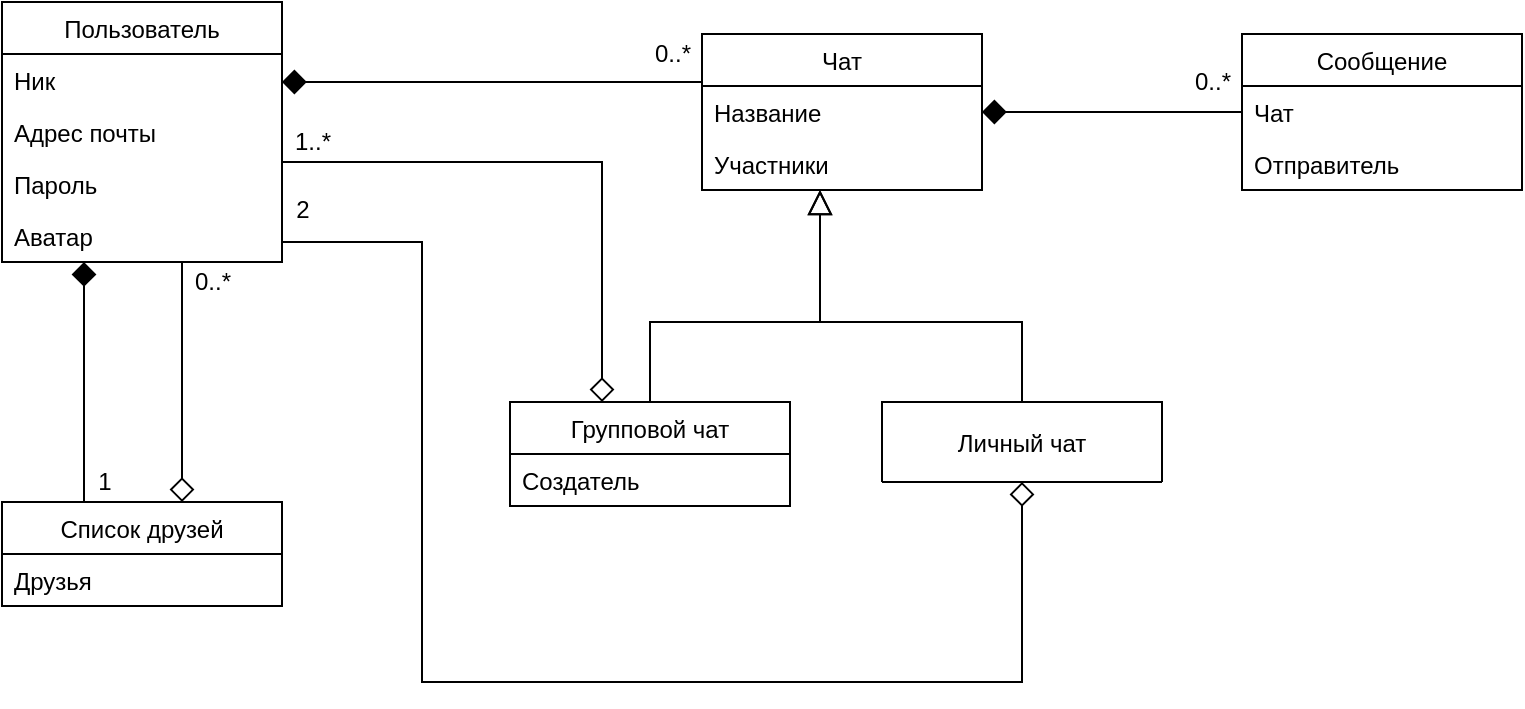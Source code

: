 <mxfile version="18.1.1" type="github">
  <diagram id="m_Y5xVD9ZGCtd96Jv5cy" name="Page-1">
    <mxGraphModel dx="1536" dy="883" grid="1" gridSize="10" guides="1" tooltips="1" connect="1" arrows="1" fold="1" page="1" pageScale="1" pageWidth="827" pageHeight="1169" math="0" shadow="0">
      <root>
        <mxCell id="0" />
        <mxCell id="1" parent="0" />
        <mxCell id="zzLUtJSfL5fbQFalBaQW-16" style="edgeStyle=orthogonalEdgeStyle;rounded=0;orthogonalLoop=1;jettySize=auto;html=1;startArrow=diamond;startFill=1;endArrow=none;endFill=0;endSize=10;startSize=10;" edge="1" parent="1" source="zzLUtJSfL5fbQFalBaQW-1" target="zzLUtJSfL5fbQFalBaQW-6">
          <mxGeometry relative="1" as="geometry">
            <Array as="points">
              <mxPoint x="280" y="280" />
              <mxPoint x="280" y="280" />
            </Array>
          </mxGeometry>
        </mxCell>
        <mxCell id="zzLUtJSfL5fbQFalBaQW-1" value="Пользователь" style="swimlane;fontStyle=0;childLayout=stackLayout;horizontal=1;startSize=26;fillColor=none;horizontalStack=0;resizeParent=1;resizeParentMax=0;resizeLast=0;collapsible=1;marginBottom=0;" vertex="1" parent="1">
          <mxGeometry x="20" y="240" width="140" height="130" as="geometry" />
        </mxCell>
        <mxCell id="zzLUtJSfL5fbQFalBaQW-2" value="Ник    " style="text;strokeColor=none;fillColor=none;align=left;verticalAlign=top;spacingLeft=4;spacingRight=4;overflow=hidden;rotatable=0;points=[[0,0.5],[1,0.5]];portConstraint=eastwest;" vertex="1" parent="zzLUtJSfL5fbQFalBaQW-1">
          <mxGeometry y="26" width="140" height="26" as="geometry" />
        </mxCell>
        <mxCell id="zzLUtJSfL5fbQFalBaQW-3" value="Адрес почты" style="text;strokeColor=none;fillColor=none;align=left;verticalAlign=top;spacingLeft=4;spacingRight=4;overflow=hidden;rotatable=0;points=[[0,0.5],[1,0.5]];portConstraint=eastwest;" vertex="1" parent="zzLUtJSfL5fbQFalBaQW-1">
          <mxGeometry y="52" width="140" height="26" as="geometry" />
        </mxCell>
        <mxCell id="zzLUtJSfL5fbQFalBaQW-4" value="Пароль" style="text;strokeColor=none;fillColor=none;align=left;verticalAlign=top;spacingLeft=4;spacingRight=4;overflow=hidden;rotatable=0;points=[[0,0.5],[1,0.5]];portConstraint=eastwest;" vertex="1" parent="zzLUtJSfL5fbQFalBaQW-1">
          <mxGeometry y="78" width="140" height="26" as="geometry" />
        </mxCell>
        <mxCell id="zzLUtJSfL5fbQFalBaQW-5" value="Аватар" style="text;strokeColor=none;fillColor=none;align=left;verticalAlign=top;spacingLeft=4;spacingRight=4;overflow=hidden;rotatable=0;points=[[0,0.5],[1,0.5]];portConstraint=eastwest;" vertex="1" parent="zzLUtJSfL5fbQFalBaQW-1">
          <mxGeometry y="104" width="140" height="26" as="geometry" />
        </mxCell>
        <mxCell id="zzLUtJSfL5fbQFalBaQW-23" style="edgeStyle=orthogonalEdgeStyle;rounded=0;orthogonalLoop=1;jettySize=auto;html=1;startArrow=diamond;startFill=1;endArrow=none;endFill=0;startSize=10;endSize=10;" edge="1" parent="1" source="zzLUtJSfL5fbQFalBaQW-6" target="zzLUtJSfL5fbQFalBaQW-18">
          <mxGeometry relative="1" as="geometry">
            <Array as="points">
              <mxPoint x="629" y="295" />
              <mxPoint x="629" y="295" />
            </Array>
          </mxGeometry>
        </mxCell>
        <mxCell id="zzLUtJSfL5fbQFalBaQW-6" value="Чат" style="swimlane;fontStyle=0;childLayout=stackLayout;horizontal=1;startSize=26;fillColor=none;horizontalStack=0;resizeParent=1;resizeParentMax=0;resizeLast=0;collapsible=1;marginBottom=0;" vertex="1" parent="1">
          <mxGeometry x="370" y="256" width="140" height="78" as="geometry" />
        </mxCell>
        <mxCell id="zzLUtJSfL5fbQFalBaQW-7" value="Название" style="text;strokeColor=none;fillColor=none;align=left;verticalAlign=top;spacingLeft=4;spacingRight=4;overflow=hidden;rotatable=0;points=[[0,0.5],[1,0.5]];portConstraint=eastwest;" vertex="1" parent="zzLUtJSfL5fbQFalBaQW-6">
          <mxGeometry y="26" width="140" height="26" as="geometry" />
        </mxCell>
        <mxCell id="zzLUtJSfL5fbQFalBaQW-8" value="Участники" style="text;strokeColor=none;fillColor=none;align=left;verticalAlign=top;spacingLeft=4;spacingRight=4;overflow=hidden;rotatable=0;points=[[0,0.5],[1,0.5]];portConstraint=eastwest;" vertex="1" parent="zzLUtJSfL5fbQFalBaQW-6">
          <mxGeometry y="52" width="140" height="26" as="geometry" />
        </mxCell>
        <mxCell id="zzLUtJSfL5fbQFalBaQW-30" style="edgeStyle=orthogonalEdgeStyle;rounded=0;orthogonalLoop=1;jettySize=auto;html=1;startArrow=diamond;startFill=0;endArrow=none;endFill=0;startSize=10;endSize=10;" edge="1" parent="1" source="zzLUtJSfL5fbQFalBaQW-11" target="zzLUtJSfL5fbQFalBaQW-1">
          <mxGeometry relative="1" as="geometry">
            <Array as="points">
              <mxPoint x="110" y="440" />
              <mxPoint x="110" y="440" />
            </Array>
          </mxGeometry>
        </mxCell>
        <mxCell id="zzLUtJSfL5fbQFalBaQW-11" value="Список друзей" style="swimlane;fontStyle=0;childLayout=stackLayout;horizontal=1;startSize=26;fillColor=none;horizontalStack=0;resizeParent=1;resizeParentMax=0;resizeLast=0;collapsible=1;marginBottom=0;" vertex="1" parent="1">
          <mxGeometry x="20" y="490" width="140" height="52" as="geometry" />
        </mxCell>
        <mxCell id="zzLUtJSfL5fbQFalBaQW-15" value="Друзья" style="text;strokeColor=none;fillColor=none;align=left;verticalAlign=top;spacingLeft=4;spacingRight=4;overflow=hidden;rotatable=0;points=[[0,0.5],[1,0.5]];portConstraint=eastwest;" vertex="1" parent="zzLUtJSfL5fbQFalBaQW-11">
          <mxGeometry y="26" width="140" height="26" as="geometry" />
        </mxCell>
        <mxCell id="zzLUtJSfL5fbQFalBaQW-17" value="0..*" style="text;html=1;align=center;verticalAlign=middle;resizable=0;points=[];autosize=1;strokeColor=none;fillColor=none;" vertex="1" parent="1">
          <mxGeometry x="340" y="256" width="30" height="20" as="geometry" />
        </mxCell>
        <mxCell id="zzLUtJSfL5fbQFalBaQW-18" value="Сообщение" style="swimlane;fontStyle=0;childLayout=stackLayout;horizontal=1;startSize=26;fillColor=none;horizontalStack=0;resizeParent=1;resizeParentMax=0;resizeLast=0;collapsible=1;marginBottom=0;" vertex="1" parent="1">
          <mxGeometry x="640" y="256" width="140" height="78" as="geometry" />
        </mxCell>
        <mxCell id="zzLUtJSfL5fbQFalBaQW-19" value="Чат" style="text;strokeColor=none;fillColor=none;align=left;verticalAlign=top;spacingLeft=4;spacingRight=4;overflow=hidden;rotatable=0;points=[[0,0.5],[1,0.5]];portConstraint=eastwest;" vertex="1" parent="zzLUtJSfL5fbQFalBaQW-18">
          <mxGeometry y="26" width="140" height="26" as="geometry" />
        </mxCell>
        <mxCell id="zzLUtJSfL5fbQFalBaQW-20" value="Отправитель" style="text;strokeColor=none;fillColor=none;align=left;verticalAlign=top;spacingLeft=4;spacingRight=4;overflow=hidden;rotatable=0;points=[[0,0.5],[1,0.5]];portConstraint=eastwest;" vertex="1" parent="zzLUtJSfL5fbQFalBaQW-18">
          <mxGeometry y="52" width="140" height="26" as="geometry" />
        </mxCell>
        <mxCell id="zzLUtJSfL5fbQFalBaQW-24" value="0..*" style="text;html=1;align=center;verticalAlign=middle;resizable=0;points=[];autosize=1;strokeColor=none;fillColor=none;" vertex="1" parent="1">
          <mxGeometry x="610" y="270" width="30" height="20" as="geometry" />
        </mxCell>
        <mxCell id="zzLUtJSfL5fbQFalBaQW-26" value="1..*" style="text;html=1;align=center;verticalAlign=middle;resizable=0;points=[];autosize=1;strokeColor=none;fillColor=none;" vertex="1" parent="1">
          <mxGeometry x="160" y="300" width="30" height="20" as="geometry" />
        </mxCell>
        <mxCell id="zzLUtJSfL5fbQFalBaQW-29" style="edgeStyle=orthogonalEdgeStyle;rounded=0;orthogonalLoop=1;jettySize=auto;html=1;startArrow=diamond;startFill=1;endArrow=none;endFill=0;startSize=10;endSize=10;" edge="1" parent="1" source="zzLUtJSfL5fbQFalBaQW-1" target="zzLUtJSfL5fbQFalBaQW-11">
          <mxGeometry relative="1" as="geometry">
            <Array as="points">
              <mxPoint x="61" y="410" />
              <mxPoint x="61" y="410" />
            </Array>
          </mxGeometry>
        </mxCell>
        <mxCell id="zzLUtJSfL5fbQFalBaQW-31" value="0..*" style="text;html=1;align=center;verticalAlign=middle;resizable=0;points=[];autosize=1;strokeColor=none;fillColor=none;" vertex="1" parent="1">
          <mxGeometry x="110" y="370" width="30" height="20" as="geometry" />
        </mxCell>
        <mxCell id="zzLUtJSfL5fbQFalBaQW-32" value="1" style="text;html=1;align=center;verticalAlign=middle;resizable=0;points=[];autosize=1;strokeColor=none;fillColor=none;" vertex="1" parent="1">
          <mxGeometry x="61" y="470" width="20" height="20" as="geometry" />
        </mxCell>
        <mxCell id="zzLUtJSfL5fbQFalBaQW-40" style="edgeStyle=orthogonalEdgeStyle;rounded=0;orthogonalLoop=1;jettySize=auto;html=1;startArrow=none;startFill=0;endArrow=block;endFill=0;startSize=10;endSize=10;" edge="1" parent="1" source="zzLUtJSfL5fbQFalBaQW-34" target="zzLUtJSfL5fbQFalBaQW-6">
          <mxGeometry relative="1" as="geometry">
            <Array as="points">
              <mxPoint x="344" y="400" />
              <mxPoint x="429" y="400" />
            </Array>
          </mxGeometry>
        </mxCell>
        <mxCell id="zzLUtJSfL5fbQFalBaQW-42" style="edgeStyle=orthogonalEdgeStyle;rounded=0;orthogonalLoop=1;jettySize=auto;html=1;startArrow=diamond;startFill=0;endArrow=none;endFill=0;startSize=10;endSize=10;" edge="1" parent="1" source="zzLUtJSfL5fbQFalBaQW-34" target="zzLUtJSfL5fbQFalBaQW-1">
          <mxGeometry relative="1" as="geometry">
            <mxPoint x="210" y="430" as="targetPoint" />
            <Array as="points">
              <mxPoint x="320" y="320" />
            </Array>
          </mxGeometry>
        </mxCell>
        <mxCell id="zzLUtJSfL5fbQFalBaQW-34" value="Групповой чат" style="swimlane;fontStyle=0;childLayout=stackLayout;horizontal=1;startSize=26;fillColor=none;horizontalStack=0;resizeParent=1;resizeParentMax=0;resizeLast=0;collapsible=1;marginBottom=0;" vertex="1" parent="1">
          <mxGeometry x="274" y="440" width="140" height="52" as="geometry" />
        </mxCell>
        <mxCell id="zzLUtJSfL5fbQFalBaQW-35" value="Создатель" style="text;strokeColor=none;fillColor=none;align=left;verticalAlign=top;spacingLeft=4;spacingRight=4;overflow=hidden;rotatable=0;points=[[0,0.5],[1,0.5]];portConstraint=eastwest;" vertex="1" parent="zzLUtJSfL5fbQFalBaQW-34">
          <mxGeometry y="26" width="140" height="26" as="geometry" />
        </mxCell>
        <mxCell id="zzLUtJSfL5fbQFalBaQW-41" style="edgeStyle=orthogonalEdgeStyle;rounded=0;orthogonalLoop=1;jettySize=auto;html=1;startArrow=none;startFill=0;endArrow=block;endFill=0;startSize=10;endSize=10;" edge="1" parent="1" source="zzLUtJSfL5fbQFalBaQW-37" target="zzLUtJSfL5fbQFalBaQW-6">
          <mxGeometry relative="1" as="geometry">
            <mxPoint x="660" y="450" as="sourcePoint" />
            <Array as="points">
              <mxPoint x="530" y="400" />
              <mxPoint x="429" y="400" />
            </Array>
          </mxGeometry>
        </mxCell>
        <mxCell id="zzLUtJSfL5fbQFalBaQW-43" style="edgeStyle=orthogonalEdgeStyle;rounded=0;orthogonalLoop=1;jettySize=auto;html=1;startArrow=diamond;startFill=0;endArrow=none;endFill=0;startSize=10;endSize=10;" edge="1" parent="1" source="zzLUtJSfL5fbQFalBaQW-37" target="zzLUtJSfL5fbQFalBaQW-1">
          <mxGeometry relative="1" as="geometry">
            <Array as="points">
              <mxPoint x="530" y="580" />
              <mxPoint x="230" y="580" />
              <mxPoint x="230" y="360" />
            </Array>
          </mxGeometry>
        </mxCell>
        <mxCell id="zzLUtJSfL5fbQFalBaQW-37" value="Личный чат" style="swimlane;fontStyle=0;childLayout=stackLayout;horizontal=1;startSize=50;fillColor=none;horizontalStack=0;resizeParent=1;resizeParentMax=0;resizeLast=0;collapsible=1;marginBottom=0;" vertex="1" parent="1">
          <mxGeometry x="460" y="440" width="140" height="40" as="geometry" />
        </mxCell>
        <mxCell id="zzLUtJSfL5fbQFalBaQW-44" value="2" style="text;html=1;align=center;verticalAlign=middle;resizable=0;points=[];autosize=1;strokeColor=none;fillColor=none;" vertex="1" parent="1">
          <mxGeometry x="160" y="334" width="20" height="20" as="geometry" />
        </mxCell>
      </root>
    </mxGraphModel>
  </diagram>
</mxfile>
